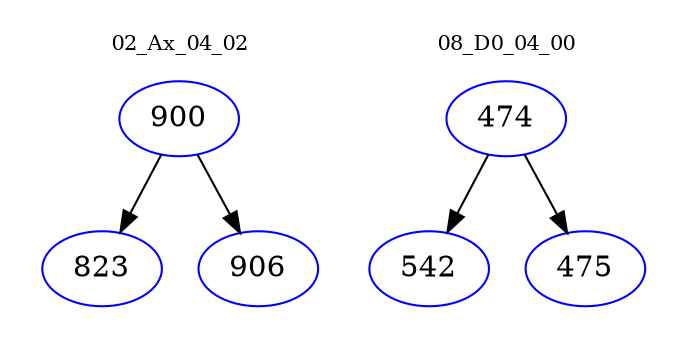 digraph{
subgraph cluster_0 {
color = white
label = "02_Ax_04_02";
fontsize=10;
T0_900 [label="900", color="blue"]
T0_900 -> T0_823 [color="black"]
T0_823 [label="823", color="blue"]
T0_900 -> T0_906 [color="black"]
T0_906 [label="906", color="blue"]
}
subgraph cluster_1 {
color = white
label = "08_D0_04_00";
fontsize=10;
T1_474 [label="474", color="blue"]
T1_474 -> T1_542 [color="black"]
T1_542 [label="542", color="blue"]
T1_474 -> T1_475 [color="black"]
T1_475 [label="475", color="blue"]
}
}
